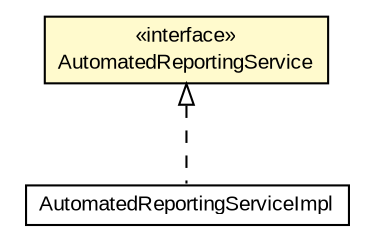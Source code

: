 #!/usr/local/bin/dot
#
# Class diagram 
# Generated by UMLGraph version R5_6-24-gf6e263 (http://www.umlgraph.org/)
#

digraph G {
	edge [fontname="arial",fontsize=10,labelfontname="arial",labelfontsize=10];
	node [fontname="arial",fontsize=10,shape=plaintext];
	nodesep=0.25;
	ranksep=0.5;
	// org.miloss.fgsms.services.interfaces.automatedreportingservice.AutomatedReportingService
	c162407 [label=<<table title="org.miloss.fgsms.services.interfaces.automatedreportingservice.AutomatedReportingService" border="0" cellborder="1" cellspacing="0" cellpadding="2" port="p" bgcolor="lemonChiffon" href="./AutomatedReportingService.html">
		<tr><td><table border="0" cellspacing="0" cellpadding="1">
<tr><td align="center" balign="center"> &#171;interface&#187; </td></tr>
<tr><td align="center" balign="center"> AutomatedReportingService </td></tr>
		</table></td></tr>
		</table>>, URL="./AutomatedReportingService.html", fontname="arial", fontcolor="black", fontsize=10.0];
	// org.miloss.fgsms.services.ars.impl.AutomatedReportingServiceImpl
	c163238 [label=<<table title="org.miloss.fgsms.services.ars.impl.AutomatedReportingServiceImpl" border="0" cellborder="1" cellspacing="0" cellpadding="2" port="p" href="../../ars/impl/AutomatedReportingServiceImpl.html">
		<tr><td><table border="0" cellspacing="0" cellpadding="1">
<tr><td align="center" balign="center"> AutomatedReportingServiceImpl </td></tr>
		</table></td></tr>
		</table>>, URL="../../ars/impl/AutomatedReportingServiceImpl.html", fontname="arial", fontcolor="black", fontsize=10.0];
	//org.miloss.fgsms.services.ars.impl.AutomatedReportingServiceImpl implements org.miloss.fgsms.services.interfaces.automatedreportingservice.AutomatedReportingService
	c162407:p -> c163238:p [dir=back,arrowtail=empty,style=dashed];
}

